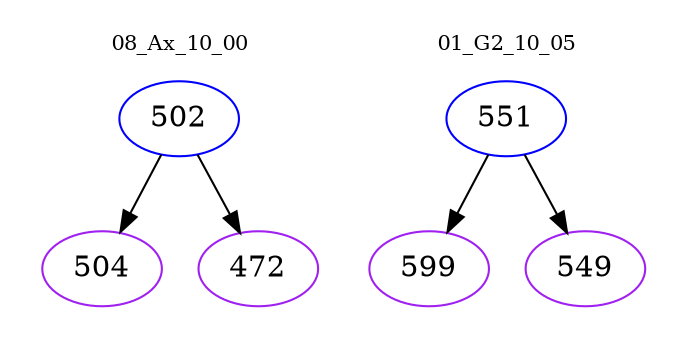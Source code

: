 digraph{
subgraph cluster_0 {
color = white
label = "08_Ax_10_00";
fontsize=10;
T0_502 [label="502", color="blue"]
T0_502 -> T0_504 [color="black"]
T0_504 [label="504", color="purple"]
T0_502 -> T0_472 [color="black"]
T0_472 [label="472", color="purple"]
}
subgraph cluster_1 {
color = white
label = "01_G2_10_05";
fontsize=10;
T1_551 [label="551", color="blue"]
T1_551 -> T1_599 [color="black"]
T1_599 [label="599", color="purple"]
T1_551 -> T1_549 [color="black"]
T1_549 [label="549", color="purple"]
}
}
